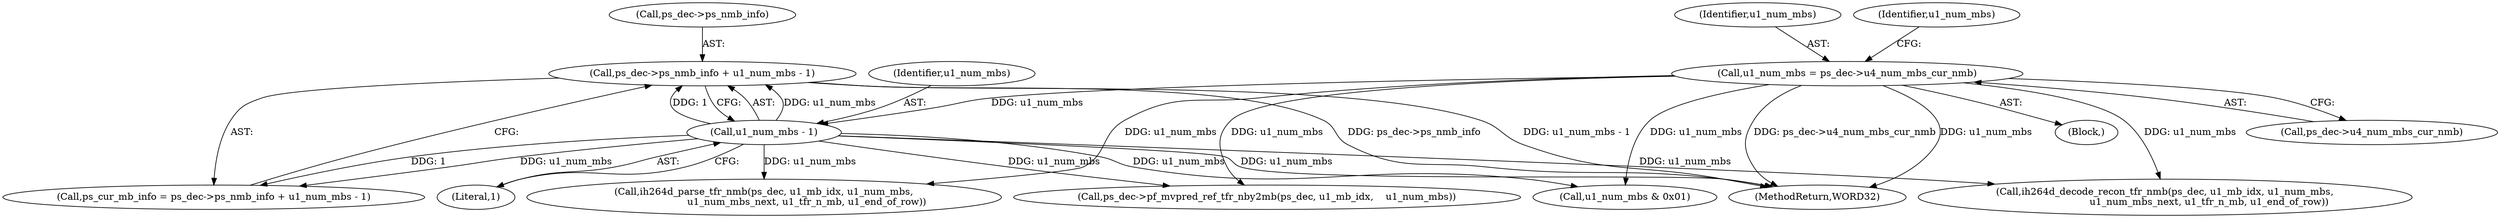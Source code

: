 digraph "0_Android_4a524d3a8ae9aa20c36430008e6bd429443f8f1d_1@pointer" {
"1000497" [label="(Call,ps_dec->ps_nmb_info + u1_num_mbs - 1)"];
"1000501" [label="(Call,u1_num_mbs - 1)"];
"1000487" [label="(Call,u1_num_mbs = ps_dec->u4_num_mbs_cur_nmb)"];
"1000493" [label="(Identifier,u1_num_mbs)"];
"1000498" [label="(Call,ps_dec->ps_nmb_info)"];
"1000501" [label="(Call,u1_num_mbs - 1)"];
"1000631" [label="(Call,ih264d_parse_tfr_nmb(ps_dec, u1_mb_idx, u1_num_mbs,\n                            u1_num_mbs_next, u1_tfr_n_mb, u1_end_of_row))"];
"1000487" [label="(Call,u1_num_mbs = ps_dec->u4_num_mbs_cur_nmb)"];
"1000612" [label="(Call,u1_num_mbs & 0x01)"];
"1001284" [label="(MethodReturn,WORD32)"];
"1000495" [label="(Call,ps_cur_mb_info = ps_dec->ps_nmb_info + u1_num_mbs - 1)"];
"1000488" [label="(Identifier,u1_num_mbs)"];
"1000503" [label="(Literal,1)"];
"1000486" [label="(Block,)"];
"1000645" [label="(Call,ih264d_decode_recon_tfr_nmb(ps_dec, u1_mb_idx, u1_num_mbs,\n                             u1_num_mbs_next, u1_tfr_n_mb, u1_end_of_row))"];
"1000489" [label="(Call,ps_dec->u4_num_mbs_cur_nmb)"];
"1000584" [label="(Call,ps_dec->pf_mvpred_ref_tfr_nby2mb(ps_dec, u1_mb_idx,    u1_num_mbs))"];
"1000502" [label="(Identifier,u1_num_mbs)"];
"1000497" [label="(Call,ps_dec->ps_nmb_info + u1_num_mbs - 1)"];
"1000497" -> "1000495"  [label="AST: "];
"1000497" -> "1000501"  [label="CFG: "];
"1000498" -> "1000497"  [label="AST: "];
"1000501" -> "1000497"  [label="AST: "];
"1000495" -> "1000497"  [label="CFG: "];
"1000497" -> "1001284"  [label="DDG: ps_dec->ps_nmb_info"];
"1000497" -> "1001284"  [label="DDG: u1_num_mbs - 1"];
"1000501" -> "1000497"  [label="DDG: u1_num_mbs"];
"1000501" -> "1000497"  [label="DDG: 1"];
"1000501" -> "1000503"  [label="CFG: "];
"1000502" -> "1000501"  [label="AST: "];
"1000503" -> "1000501"  [label="AST: "];
"1000501" -> "1001284"  [label="DDG: u1_num_mbs"];
"1000501" -> "1000495"  [label="DDG: u1_num_mbs"];
"1000501" -> "1000495"  [label="DDG: 1"];
"1000487" -> "1000501"  [label="DDG: u1_num_mbs"];
"1000501" -> "1000584"  [label="DDG: u1_num_mbs"];
"1000501" -> "1000612"  [label="DDG: u1_num_mbs"];
"1000501" -> "1000631"  [label="DDG: u1_num_mbs"];
"1000501" -> "1000645"  [label="DDG: u1_num_mbs"];
"1000487" -> "1000486"  [label="AST: "];
"1000487" -> "1000489"  [label="CFG: "];
"1000488" -> "1000487"  [label="AST: "];
"1000489" -> "1000487"  [label="AST: "];
"1000493" -> "1000487"  [label="CFG: "];
"1000487" -> "1001284"  [label="DDG: ps_dec->u4_num_mbs_cur_nmb"];
"1000487" -> "1001284"  [label="DDG: u1_num_mbs"];
"1000487" -> "1000584"  [label="DDG: u1_num_mbs"];
"1000487" -> "1000612"  [label="DDG: u1_num_mbs"];
"1000487" -> "1000631"  [label="DDG: u1_num_mbs"];
"1000487" -> "1000645"  [label="DDG: u1_num_mbs"];
}

